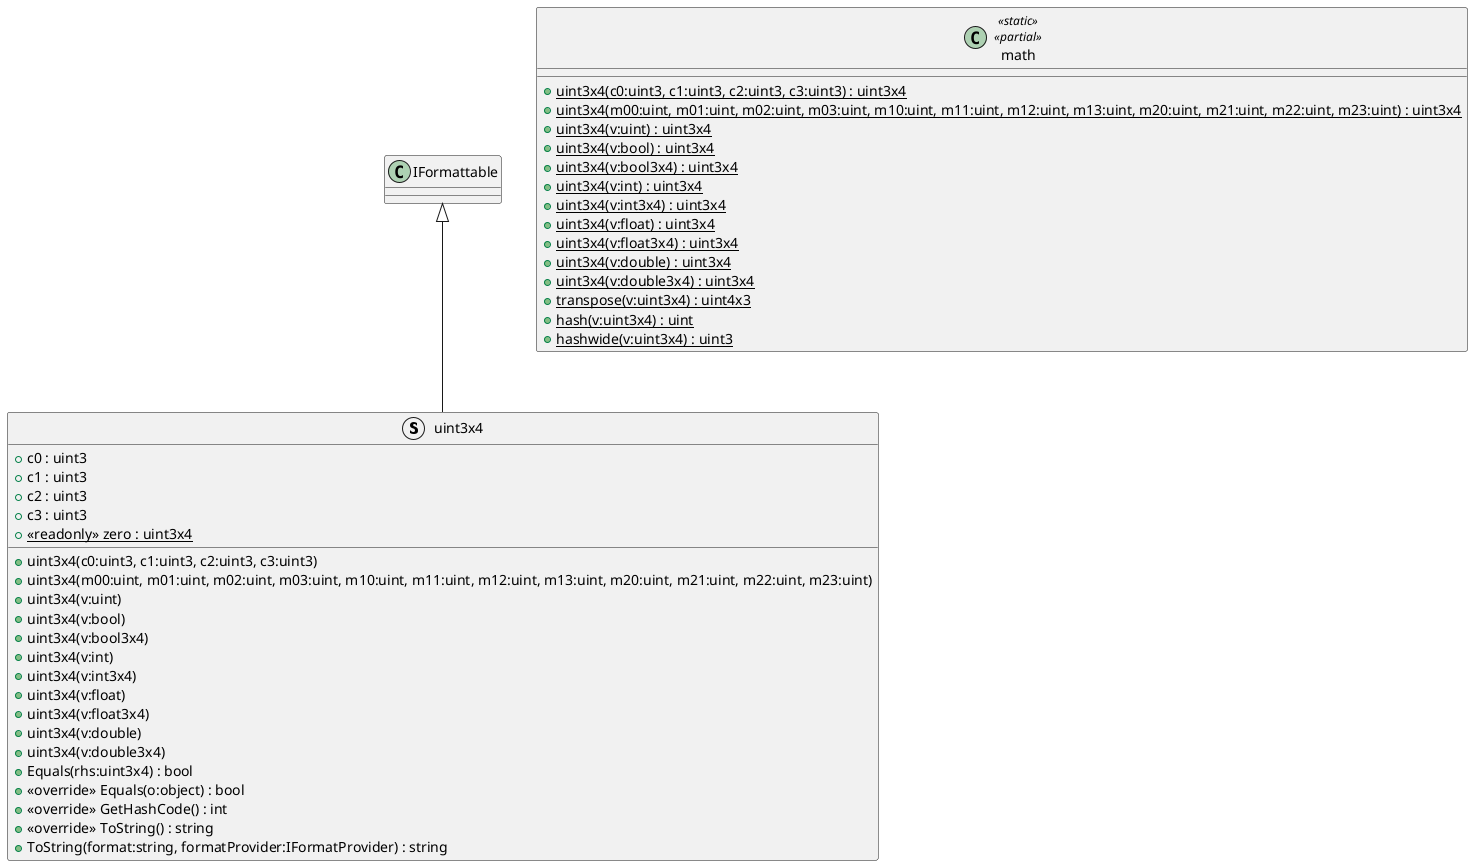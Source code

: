 @startuml
struct uint3x4 {
    + c0 : uint3
    + c1 : uint3
    + c2 : uint3
    + c3 : uint3
    + {static} <<readonly>> zero : uint3x4
    + uint3x4(c0:uint3, c1:uint3, c2:uint3, c3:uint3)
    + uint3x4(m00:uint, m01:uint, m02:uint, m03:uint, m10:uint, m11:uint, m12:uint, m13:uint, m20:uint, m21:uint, m22:uint, m23:uint)
    + uint3x4(v:uint)
    + uint3x4(v:bool)
    + uint3x4(v:bool3x4)
    + uint3x4(v:int)
    + uint3x4(v:int3x4)
    + uint3x4(v:float)
    + uint3x4(v:float3x4)
    + uint3x4(v:double)
    + uint3x4(v:double3x4)
    + Equals(rhs:uint3x4) : bool
    + <<override>> Equals(o:object) : bool
    + <<override>> GetHashCode() : int
    + <<override>> ToString() : string
    + ToString(format:string, formatProvider:IFormatProvider) : string
}
class math <<static>> <<partial>> {
    + {static} uint3x4(c0:uint3, c1:uint3, c2:uint3, c3:uint3) : uint3x4
    + {static} uint3x4(m00:uint, m01:uint, m02:uint, m03:uint, m10:uint, m11:uint, m12:uint, m13:uint, m20:uint, m21:uint, m22:uint, m23:uint) : uint3x4
    + {static} uint3x4(v:uint) : uint3x4
    + {static} uint3x4(v:bool) : uint3x4
    + {static} uint3x4(v:bool3x4) : uint3x4
    + {static} uint3x4(v:int) : uint3x4
    + {static} uint3x4(v:int3x4) : uint3x4
    + {static} uint3x4(v:float) : uint3x4
    + {static} uint3x4(v:float3x4) : uint3x4
    + {static} uint3x4(v:double) : uint3x4
    + {static} uint3x4(v:double3x4) : uint3x4
    + {static} transpose(v:uint3x4) : uint4x3
    + {static} hash(v:uint3x4) : uint
    + {static} hashwide(v:uint3x4) : uint3
}
IFormattable <|-- uint3x4
@enduml
